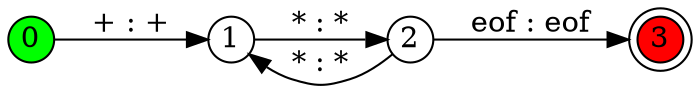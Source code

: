 digraph g
{
rankdir=LR
node [shape=circle fixedsize=true width=0.3]
0 [fillcolor=green; style=filled;]
3 [fillcolor=red; style=filled; shape=doublecircle]
0 -> 1 [label="+ : +"]
1 -> 2 [label="* : *"]
2 -> 1 [label="* : *"]
2 -> 3 [label="eof : eof"]
}